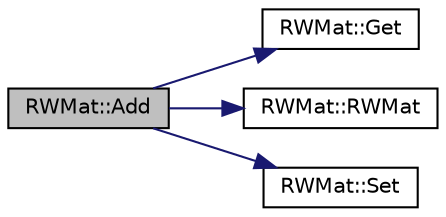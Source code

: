 digraph "RWMat::Add"
{
 // LATEX_PDF_SIZE
  edge [fontname="Helvetica",fontsize="10",labelfontname="Helvetica",labelfontsize="10"];
  node [fontname="Helvetica",fontsize="10",shape=record];
  rankdir="LR";
  Node1 [label="RWMat::Add",height=0.2,width=0.4,color="black", fillcolor="grey75", style="filled", fontcolor="black",tooltip=" "];
  Node1 -> Node2 [color="midnightblue",fontsize="10",style="solid",fontname="Helvetica"];
  Node2 [label="RWMat::Get",height=0.2,width=0.4,color="black", fillcolor="white", style="filled",URL="$class_r_w_mat.html#a9079d6bdafb40bcf8fc84fee35d5f4b4",tooltip=" "];
  Node1 -> Node3 [color="midnightblue",fontsize="10",style="solid",fontname="Helvetica"];
  Node3 [label="RWMat::RWMat",height=0.2,width=0.4,color="black", fillcolor="white", style="filled",URL="$class_r_w_mat.html#ad245f6dc989a954229821900e5c17458",tooltip=" "];
  Node1 -> Node4 [color="midnightblue",fontsize="10",style="solid",fontname="Helvetica"];
  Node4 [label="RWMat::Set",height=0.2,width=0.4,color="black", fillcolor="white", style="filled",URL="$class_r_w_mat.html#a42bd9b2702bcac07a1a332ef1eebb0b6",tooltip=" "];
}

